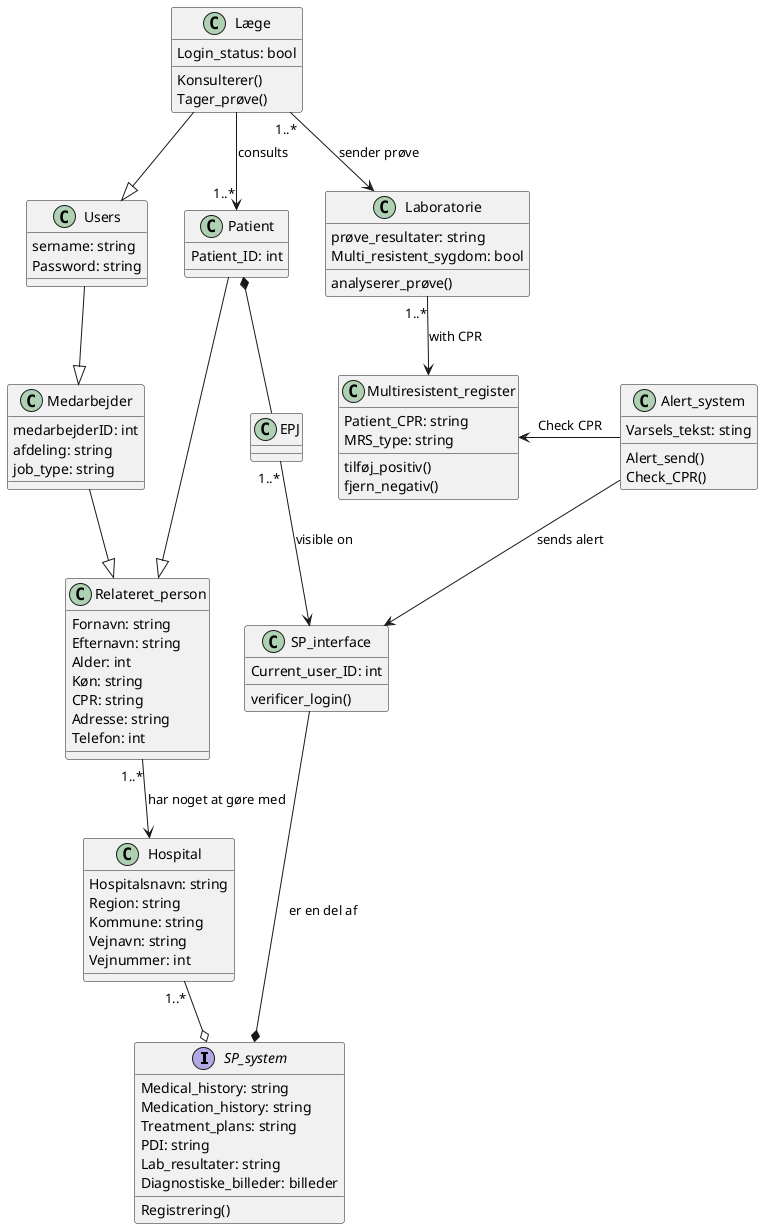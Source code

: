 @startuml
top to bottom direction

interface SP_system {
Medical_history: string
Medication_history: string
Treatment_plans: string
PDI: string
Lab_resultater: string
Diagnostiske_billeder: billeder
Registrering()
}

class Hospital {
Hospitalsnavn: string
Region: string
Kommune: string
Vejnavn: string
Vejnummer: int
}

class Relateret_person {
Fornavn: string
Efternavn: string
Alder: int
Køn: string
CPR: string
Adresse: string
Telefon: int
}

class Medarbejder {
medarbejderID: int
afdeling: string
job_type: string
}

class Patient {
Patient_ID: int
}

class Users {
sername: string
Password: string
}

class Læge {
Login_status: bool
Konsulterer()
Tager_prøve()
}

class Laboratorie {
prøve_resultater: string
Multi_resistent_sygdom: bool
analyserer_prøve()
}

class Multiresistent_register {
Patient_CPR: string
MRS_type: string
tilføj_positiv()
fjern_negativ()
}

class SP_interface {
Current_user_ID: int
verificer_login()
}

class Alert_system {
Varsels_tekst: sting
Alert_send()
Check_CPR()
}

class EPJ {
}

Hospital "1..*" --o SP_system
Relateret_person "1..*" --> Hospital: har noget at gøre med
Medarbejder --|> Relateret_person
Patient --|> Relateret_person
Users --|> Medarbejder
Læge --|> Users
Læge --> "1..*" Patient: consults
Læge "1..*" --> Laboratorie: sender prøve
Laboratorie "1..*" --> Multiresistent_register: with CPR
SP_interface --* SP_system: er en del af
Alert_system --> SP_interface: sends alert
Multiresistent_register <- Alert_system: Check CPR
Patient *-- EPJ
EPJ "1..*" --> SP_interface: visible on



@enduml

